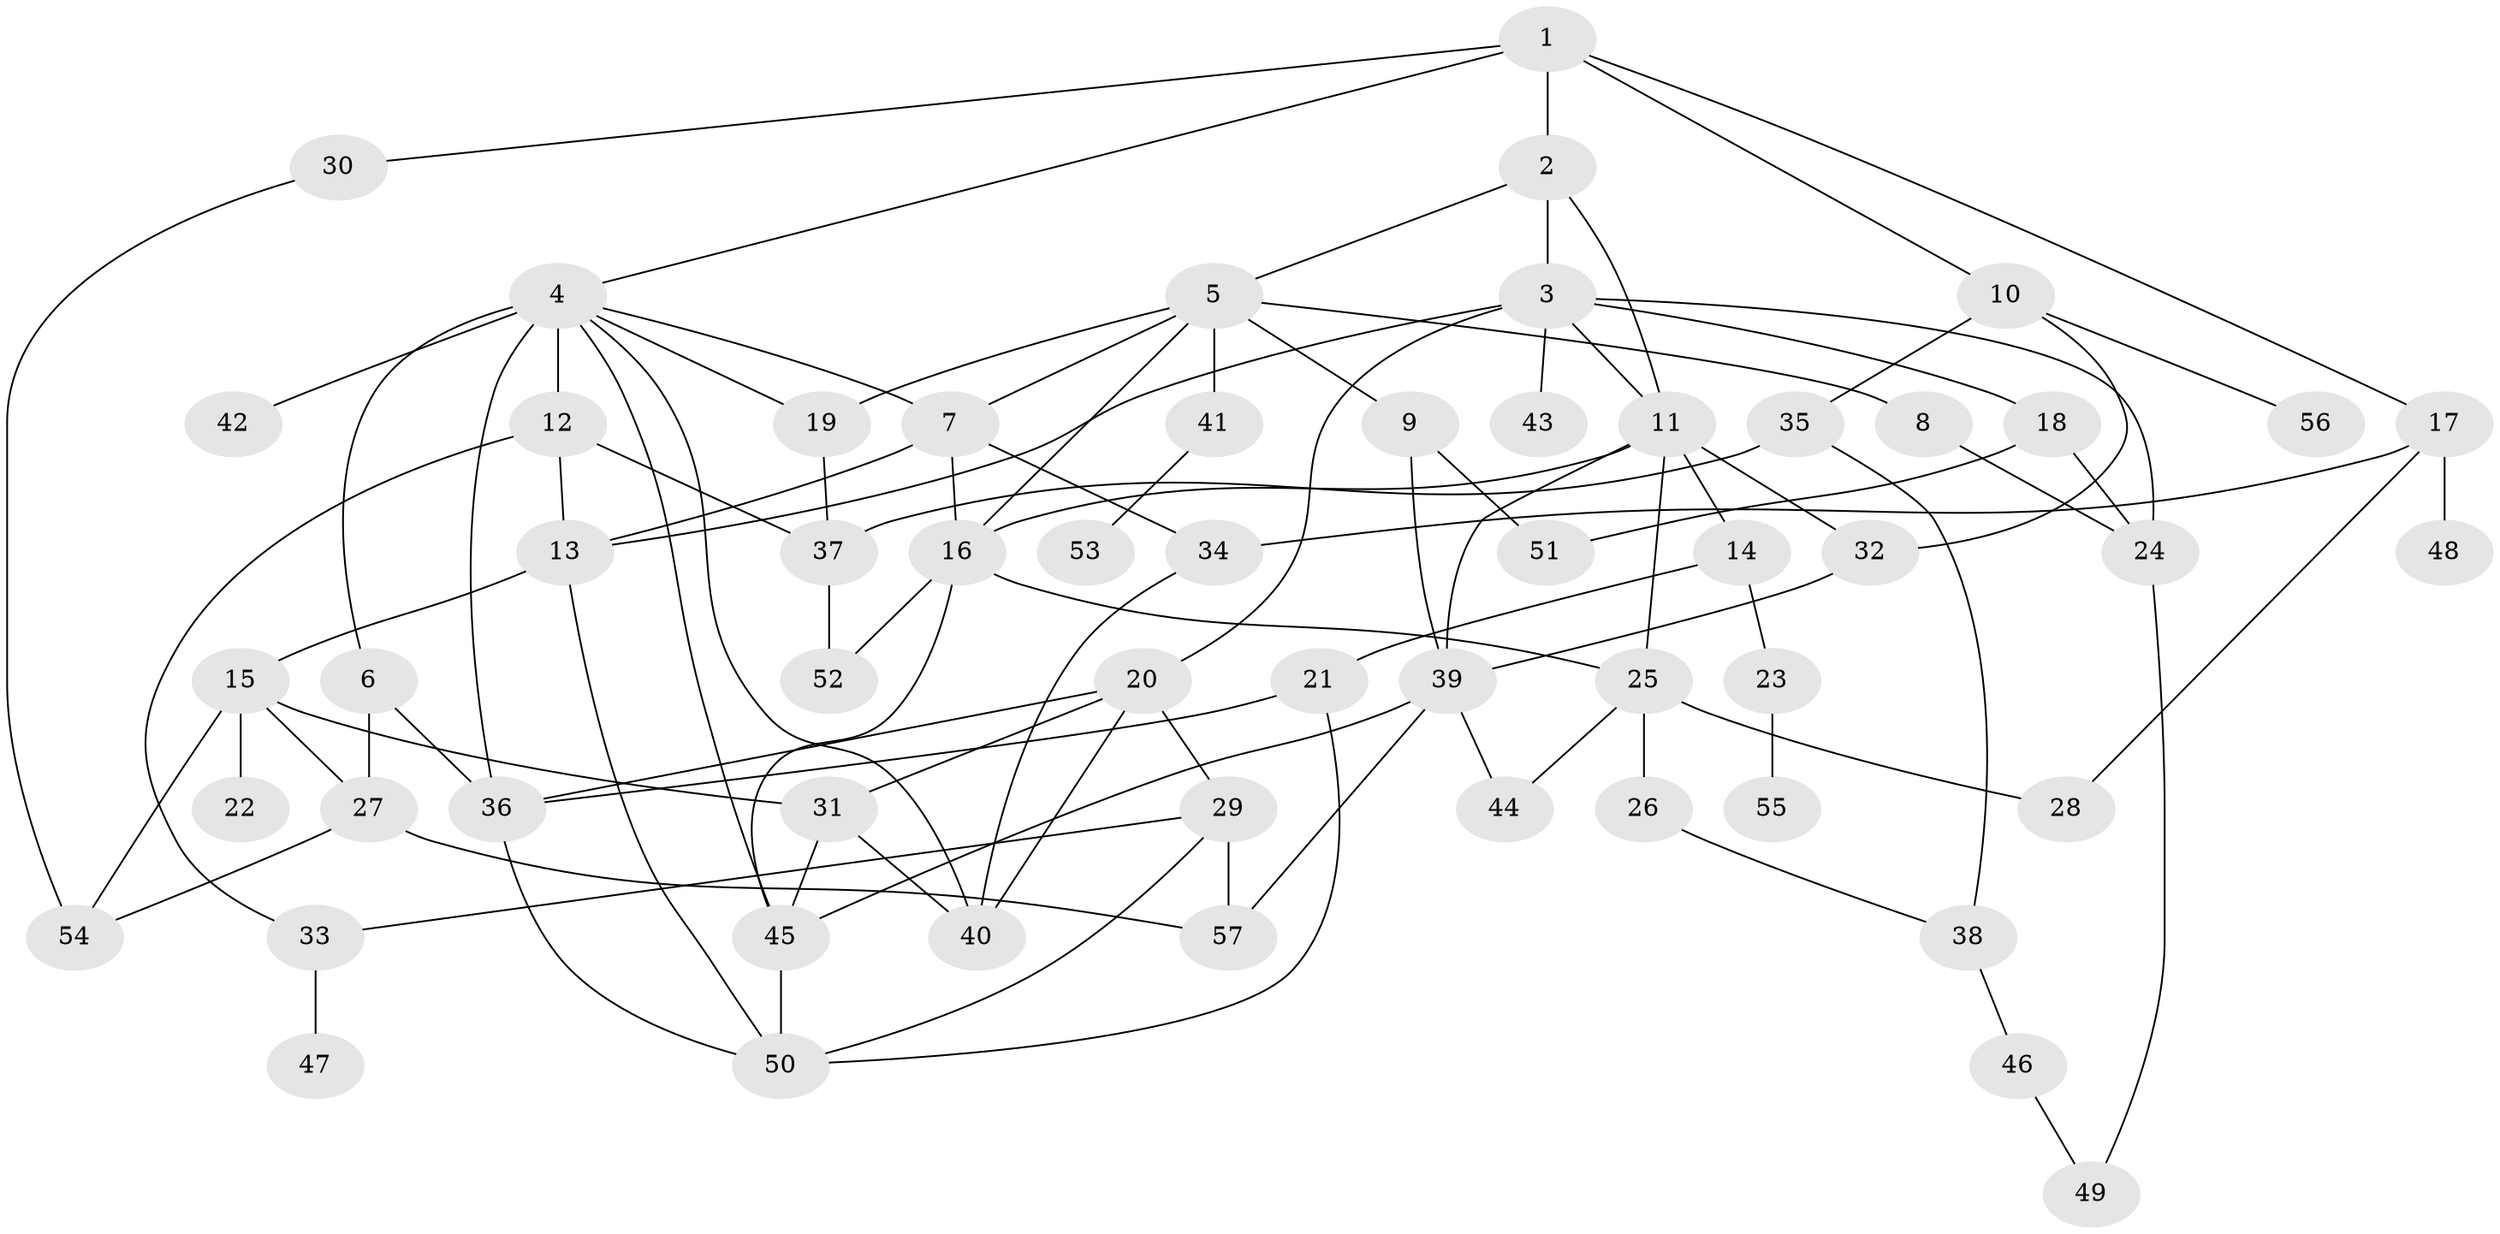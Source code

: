 // original degree distribution, {5: 0.12389380530973451, 7: 0.017699115044247787, 8: 0.008849557522123894, 3: 0.2920353982300885, 2: 0.3185840707964602, 4: 0.061946902654867256, 6: 0.008849557522123894, 1: 0.168141592920354}
// Generated by graph-tools (version 1.1) at 2025/34/03/09/25 02:34:32]
// undirected, 57 vertices, 98 edges
graph export_dot {
graph [start="1"]
  node [color=gray90,style=filled];
  1;
  2;
  3;
  4;
  5;
  6;
  7;
  8;
  9;
  10;
  11;
  12;
  13;
  14;
  15;
  16;
  17;
  18;
  19;
  20;
  21;
  22;
  23;
  24;
  25;
  26;
  27;
  28;
  29;
  30;
  31;
  32;
  33;
  34;
  35;
  36;
  37;
  38;
  39;
  40;
  41;
  42;
  43;
  44;
  45;
  46;
  47;
  48;
  49;
  50;
  51;
  52;
  53;
  54;
  55;
  56;
  57;
  1 -- 2 [weight=1.0];
  1 -- 4 [weight=1.0];
  1 -- 10 [weight=1.0];
  1 -- 17 [weight=1.0];
  1 -- 30 [weight=1.0];
  2 -- 3 [weight=1.0];
  2 -- 5 [weight=1.0];
  2 -- 11 [weight=1.0];
  3 -- 11 [weight=1.0];
  3 -- 13 [weight=1.0];
  3 -- 18 [weight=1.0];
  3 -- 20 [weight=1.0];
  3 -- 24 [weight=2.0];
  3 -- 43 [weight=2.0];
  4 -- 6 [weight=1.0];
  4 -- 7 [weight=1.0];
  4 -- 12 [weight=2.0];
  4 -- 19 [weight=1.0];
  4 -- 36 [weight=1.0];
  4 -- 40 [weight=1.0];
  4 -- 42 [weight=2.0];
  4 -- 45 [weight=1.0];
  5 -- 7 [weight=1.0];
  5 -- 8 [weight=1.0];
  5 -- 9 [weight=1.0];
  5 -- 16 [weight=1.0];
  5 -- 19 [weight=1.0];
  5 -- 41 [weight=1.0];
  6 -- 27 [weight=1.0];
  6 -- 36 [weight=1.0];
  7 -- 13 [weight=1.0];
  7 -- 16 [weight=1.0];
  7 -- 34 [weight=1.0];
  8 -- 24 [weight=1.0];
  9 -- 39 [weight=1.0];
  9 -- 51 [weight=1.0];
  10 -- 32 [weight=1.0];
  10 -- 35 [weight=1.0];
  10 -- 56 [weight=1.0];
  11 -- 14 [weight=1.0];
  11 -- 16 [weight=1.0];
  11 -- 25 [weight=2.0];
  11 -- 32 [weight=1.0];
  11 -- 39 [weight=1.0];
  12 -- 13 [weight=1.0];
  12 -- 33 [weight=1.0];
  12 -- 37 [weight=1.0];
  13 -- 15 [weight=1.0];
  13 -- 50 [weight=1.0];
  14 -- 21 [weight=1.0];
  14 -- 23 [weight=1.0];
  15 -- 22 [weight=1.0];
  15 -- 27 [weight=1.0];
  15 -- 31 [weight=1.0];
  15 -- 54 [weight=1.0];
  16 -- 25 [weight=1.0];
  16 -- 45 [weight=1.0];
  16 -- 52 [weight=2.0];
  17 -- 28 [weight=1.0];
  17 -- 34 [weight=1.0];
  17 -- 48 [weight=1.0];
  18 -- 24 [weight=1.0];
  18 -- 51 [weight=1.0];
  19 -- 37 [weight=1.0];
  20 -- 29 [weight=2.0];
  20 -- 31 [weight=1.0];
  20 -- 36 [weight=1.0];
  20 -- 40 [weight=1.0];
  21 -- 36 [weight=1.0];
  21 -- 50 [weight=1.0];
  23 -- 55 [weight=1.0];
  24 -- 49 [weight=1.0];
  25 -- 26 [weight=1.0];
  25 -- 28 [weight=1.0];
  25 -- 44 [weight=1.0];
  26 -- 38 [weight=1.0];
  27 -- 54 [weight=1.0];
  27 -- 57 [weight=1.0];
  29 -- 33 [weight=1.0];
  29 -- 50 [weight=1.0];
  29 -- 57 [weight=1.0];
  30 -- 54 [weight=1.0];
  31 -- 40 [weight=1.0];
  31 -- 45 [weight=1.0];
  32 -- 39 [weight=1.0];
  33 -- 47 [weight=1.0];
  34 -- 40 [weight=1.0];
  35 -- 37 [weight=1.0];
  35 -- 38 [weight=1.0];
  36 -- 50 [weight=1.0];
  37 -- 52 [weight=1.0];
  38 -- 46 [weight=1.0];
  39 -- 44 [weight=1.0];
  39 -- 45 [weight=1.0];
  39 -- 57 [weight=1.0];
  41 -- 53 [weight=1.0];
  45 -- 50 [weight=1.0];
  46 -- 49 [weight=1.0];
}
